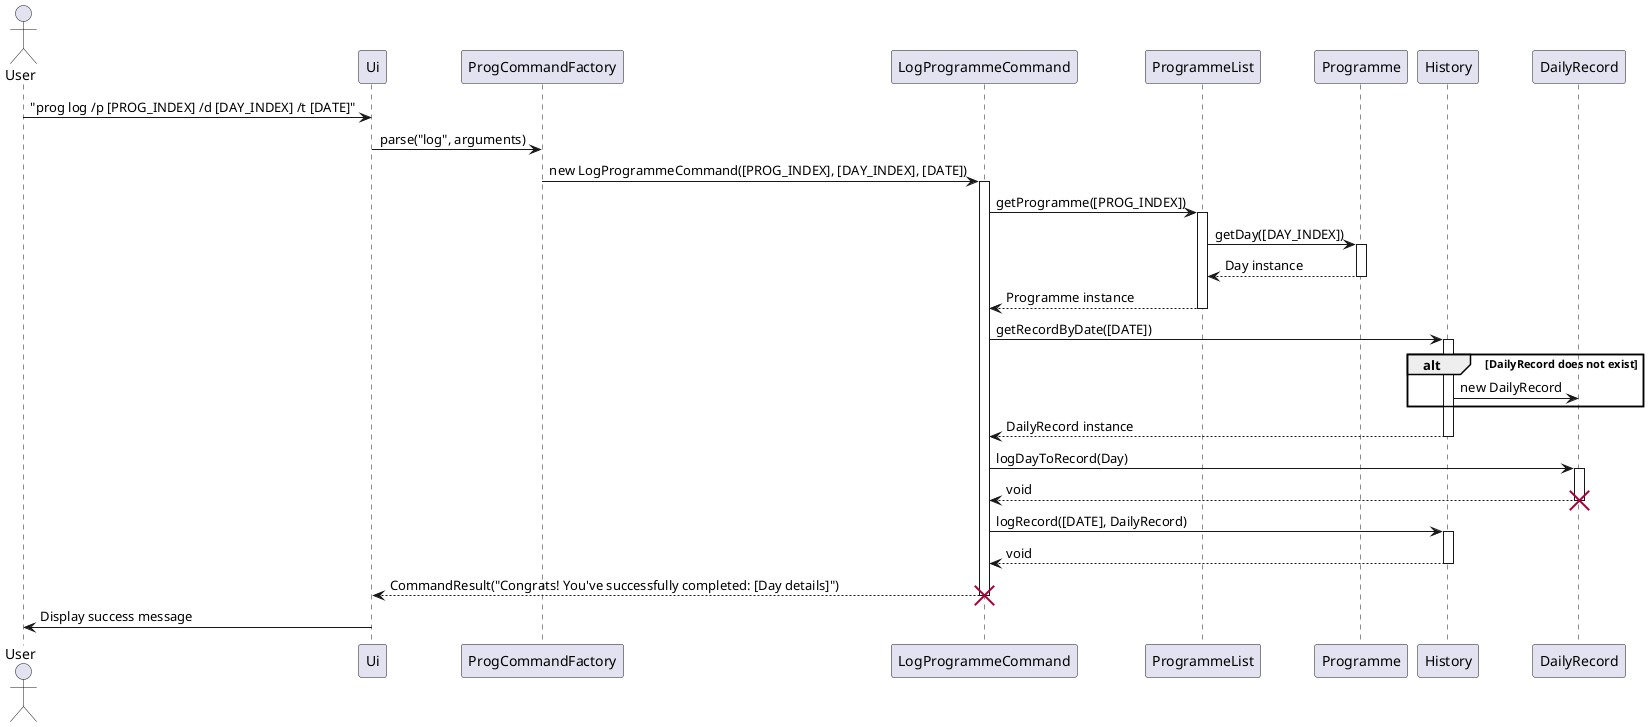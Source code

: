 @startuml
actor User

User -> Ui : "prog log /p [PROG_INDEX] /d [DAY_INDEX] /t [DATE]"
Ui -> ProgCommandFactory : parse("log", arguments)
ProgCommandFactory -> LogProgrammeCommand : new LogProgrammeCommand([PROG_INDEX], [DAY_INDEX], [DATE])

activate LogProgrammeCommand
LogProgrammeCommand -> ProgrammeList : getProgramme([PROG_INDEX])
activate ProgrammeList
ProgrammeList -> Programme : getDay([DAY_INDEX])
activate Programme
Programme --> ProgrammeList : Day instance
deactivate Programme
ProgrammeList --> LogProgrammeCommand : Programme instance
deactivate ProgrammeList

LogProgrammeCommand -> History : getRecordByDate([DATE])
activate History
alt DailyRecord does not exist
    History -> DailyRecord : new DailyRecord
end
History --> LogProgrammeCommand : DailyRecord instance
deactivate History

LogProgrammeCommand -> DailyRecord : logDayToRecord(Day)
activate DailyRecord
DailyRecord --> LogProgrammeCommand : void
deactivate DailyRecord
destroy DailyRecord

LogProgrammeCommand -> History : logRecord([DATE], DailyRecord)
activate History
History --> LogProgrammeCommand : void
deactivate History

LogProgrammeCommand --> Ui : CommandResult("Congrats! You've successfully completed: [Day details]")
deactivate LogProgrammeCommand
destroy LogProgrammeCommand

Ui -> User : Display success message
@enduml


